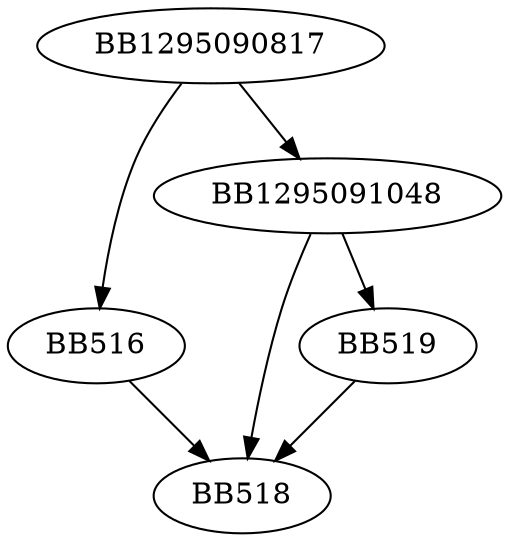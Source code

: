 digraph G{
	BB1295090817->BB516;
	BB1295090817->BB1295091048;
	BB516->BB518;
	BB1295091048->BB518;
	BB1295091048->BB519;
	BB519->BB518;
}

